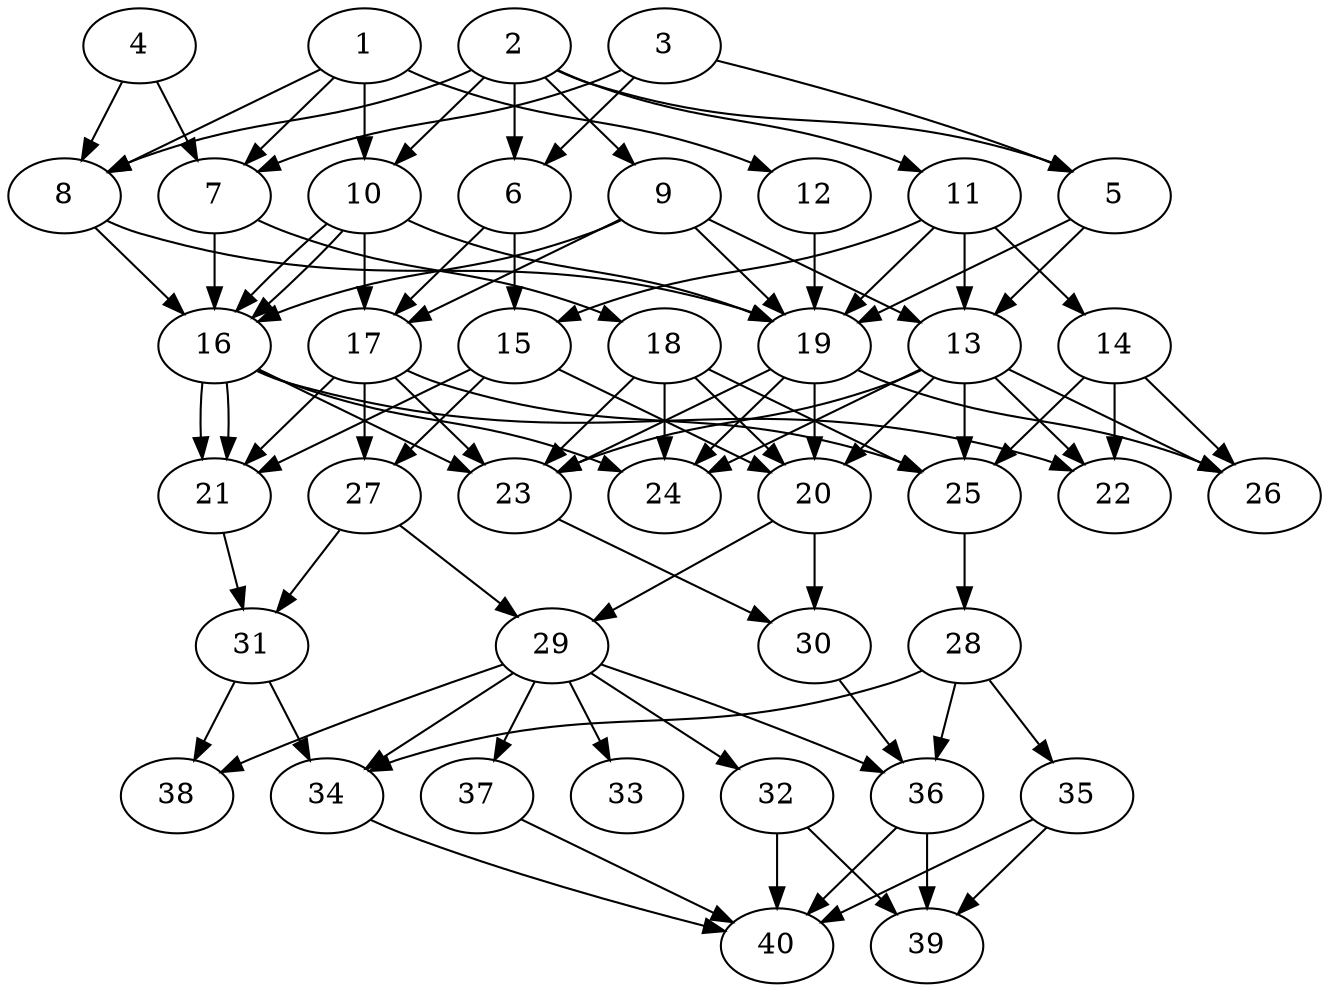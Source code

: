 // DAG automatically generated by daggen at Thu Oct  3 14:06:50 2019
// ./daggen --dot -n 40 --ccr 0.5 --fat 0.5 --regular 0.5 --density 0.7 --mindata 5242880 --maxdata 52428800 
digraph G {
  1 [size="12263424", alpha="0.15", expect_size="6131712"] 
  1 -> 7 [size ="6131712"]
  1 -> 8 [size ="6131712"]
  1 -> 10 [size ="6131712"]
  1 -> 12 [size ="6131712"]
  2 [size="22077440", alpha="0.13", expect_size="11038720"] 
  2 -> 5 [size ="11038720"]
  2 -> 6 [size ="11038720"]
  2 -> 8 [size ="11038720"]
  2 -> 9 [size ="11038720"]
  2 -> 10 [size ="11038720"]
  2 -> 11 [size ="11038720"]
  3 [size="31234048", alpha="0.19", expect_size="15617024"] 
  3 -> 5 [size ="15617024"]
  3 -> 6 [size ="15617024"]
  3 -> 7 [size ="15617024"]
  4 [size="22310912", alpha="0.05", expect_size="11155456"] 
  4 -> 7 [size ="11155456"]
  4 -> 8 [size ="11155456"]
  5 [size="69959680", alpha="0.10", expect_size="34979840"] 
  5 -> 13 [size ="34979840"]
  5 -> 19 [size ="34979840"]
  6 [size="29749248", alpha="0.13", expect_size="14874624"] 
  6 -> 15 [size ="14874624"]
  6 -> 17 [size ="14874624"]
  7 [size="64288768", alpha="0.16", expect_size="32144384"] 
  7 -> 16 [size ="32144384"]
  7 -> 18 [size ="32144384"]
  8 [size="66285568", alpha="0.11", expect_size="33142784"] 
  8 -> 16 [size ="33142784"]
  8 -> 19 [size ="33142784"]
  9 [size="82270208", alpha="0.05", expect_size="41135104"] 
  9 -> 13 [size ="41135104"]
  9 -> 16 [size ="41135104"]
  9 -> 17 [size ="41135104"]
  9 -> 19 [size ="41135104"]
  10 [size="70146048", alpha="0.01", expect_size="35073024"] 
  10 -> 16 [size ="35073024"]
  10 -> 16 [size ="35073024"]
  10 -> 17 [size ="35073024"]
  10 -> 19 [size ="35073024"]
  11 [size="57194496", alpha="0.01", expect_size="28597248"] 
  11 -> 13 [size ="28597248"]
  11 -> 14 [size ="28597248"]
  11 -> 15 [size ="28597248"]
  11 -> 19 [size ="28597248"]
  12 [size="34668544", alpha="0.04", expect_size="17334272"] 
  12 -> 19 [size ="17334272"]
  13 [size="96550912", alpha="0.12", expect_size="48275456"] 
  13 -> 20 [size ="48275456"]
  13 -> 22 [size ="48275456"]
  13 -> 23 [size ="48275456"]
  13 -> 24 [size ="48275456"]
  13 -> 25 [size ="48275456"]
  13 -> 26 [size ="48275456"]
  14 [size="92194816", alpha="0.14", expect_size="46097408"] 
  14 -> 22 [size ="46097408"]
  14 -> 25 [size ="46097408"]
  14 -> 26 [size ="46097408"]
  15 [size="22392832", alpha="0.17", expect_size="11196416"] 
  15 -> 20 [size ="11196416"]
  15 -> 21 [size ="11196416"]
  15 -> 27 [size ="11196416"]
  16 [size="67944448", alpha="0.07", expect_size="33972224"] 
  16 -> 21 [size ="33972224"]
  16 -> 21 [size ="33972224"]
  16 -> 22 [size ="33972224"]
  16 -> 23 [size ="33972224"]
  16 -> 24 [size ="33972224"]
  17 [size="36823040", alpha="0.15", expect_size="18411520"] 
  17 -> 21 [size ="18411520"]
  17 -> 23 [size ="18411520"]
  17 -> 25 [size ="18411520"]
  17 -> 27 [size ="18411520"]
  18 [size="19011584", alpha="0.09", expect_size="9505792"] 
  18 -> 20 [size ="9505792"]
  18 -> 23 [size ="9505792"]
  18 -> 24 [size ="9505792"]
  18 -> 25 [size ="9505792"]
  19 [size="69941248", alpha="0.03", expect_size="34970624"] 
  19 -> 20 [size ="34970624"]
  19 -> 23 [size ="34970624"]
  19 -> 24 [size ="34970624"]
  19 -> 26 [size ="34970624"]
  20 [size="94797824", alpha="0.01", expect_size="47398912"] 
  20 -> 29 [size ="47398912"]
  20 -> 30 [size ="47398912"]
  21 [size="100579328", alpha="0.19", expect_size="50289664"] 
  21 -> 31 [size ="50289664"]
  22 [size="12898304", alpha="0.20", expect_size="6449152"] 
  23 [size="33556480", alpha="0.05", expect_size="16778240"] 
  23 -> 30 [size ="16778240"]
  24 [size="89178112", alpha="0.13", expect_size="44589056"] 
  25 [size="62164992", alpha="0.13", expect_size="31082496"] 
  25 -> 28 [size ="31082496"]
  26 [size="48072704", alpha="0.17", expect_size="24036352"] 
  27 [size="82741248", alpha="0.13", expect_size="41370624"] 
  27 -> 29 [size ="41370624"]
  27 -> 31 [size ="41370624"]
  28 [size="58601472", alpha="0.01", expect_size="29300736"] 
  28 -> 34 [size ="29300736"]
  28 -> 35 [size ="29300736"]
  28 -> 36 [size ="29300736"]
  29 [size="100370432", alpha="0.03", expect_size="50185216"] 
  29 -> 32 [size ="50185216"]
  29 -> 33 [size ="50185216"]
  29 -> 34 [size ="50185216"]
  29 -> 36 [size ="50185216"]
  29 -> 37 [size ="50185216"]
  29 -> 38 [size ="50185216"]
  30 [size="18847744", alpha="0.19", expect_size="9423872"] 
  30 -> 36 [size ="9423872"]
  31 [size="21968896", alpha="0.04", expect_size="10984448"] 
  31 -> 34 [size ="10984448"]
  31 -> 38 [size ="10984448"]
  32 [size="17137664", alpha="0.15", expect_size="8568832"] 
  32 -> 39 [size ="8568832"]
  32 -> 40 [size ="8568832"]
  33 [size="15949824", alpha="0.03", expect_size="7974912"] 
  34 [size="39153664", alpha="0.09", expect_size="19576832"] 
  34 -> 40 [size ="19576832"]
  35 [size="98576384", alpha="0.18", expect_size="49288192"] 
  35 -> 39 [size ="49288192"]
  35 -> 40 [size ="49288192"]
  36 [size="64948224", alpha="0.19", expect_size="32474112"] 
  36 -> 39 [size ="32474112"]
  36 -> 40 [size ="32474112"]
  37 [size="51904512", alpha="0.05", expect_size="25952256"] 
  37 -> 40 [size ="25952256"]
  38 [size="18882560", alpha="0.13", expect_size="9441280"] 
  39 [size="21678080", alpha="0.14", expect_size="10839040"] 
  40 [size="37705728", alpha="0.12", expect_size="18852864"] 
}
